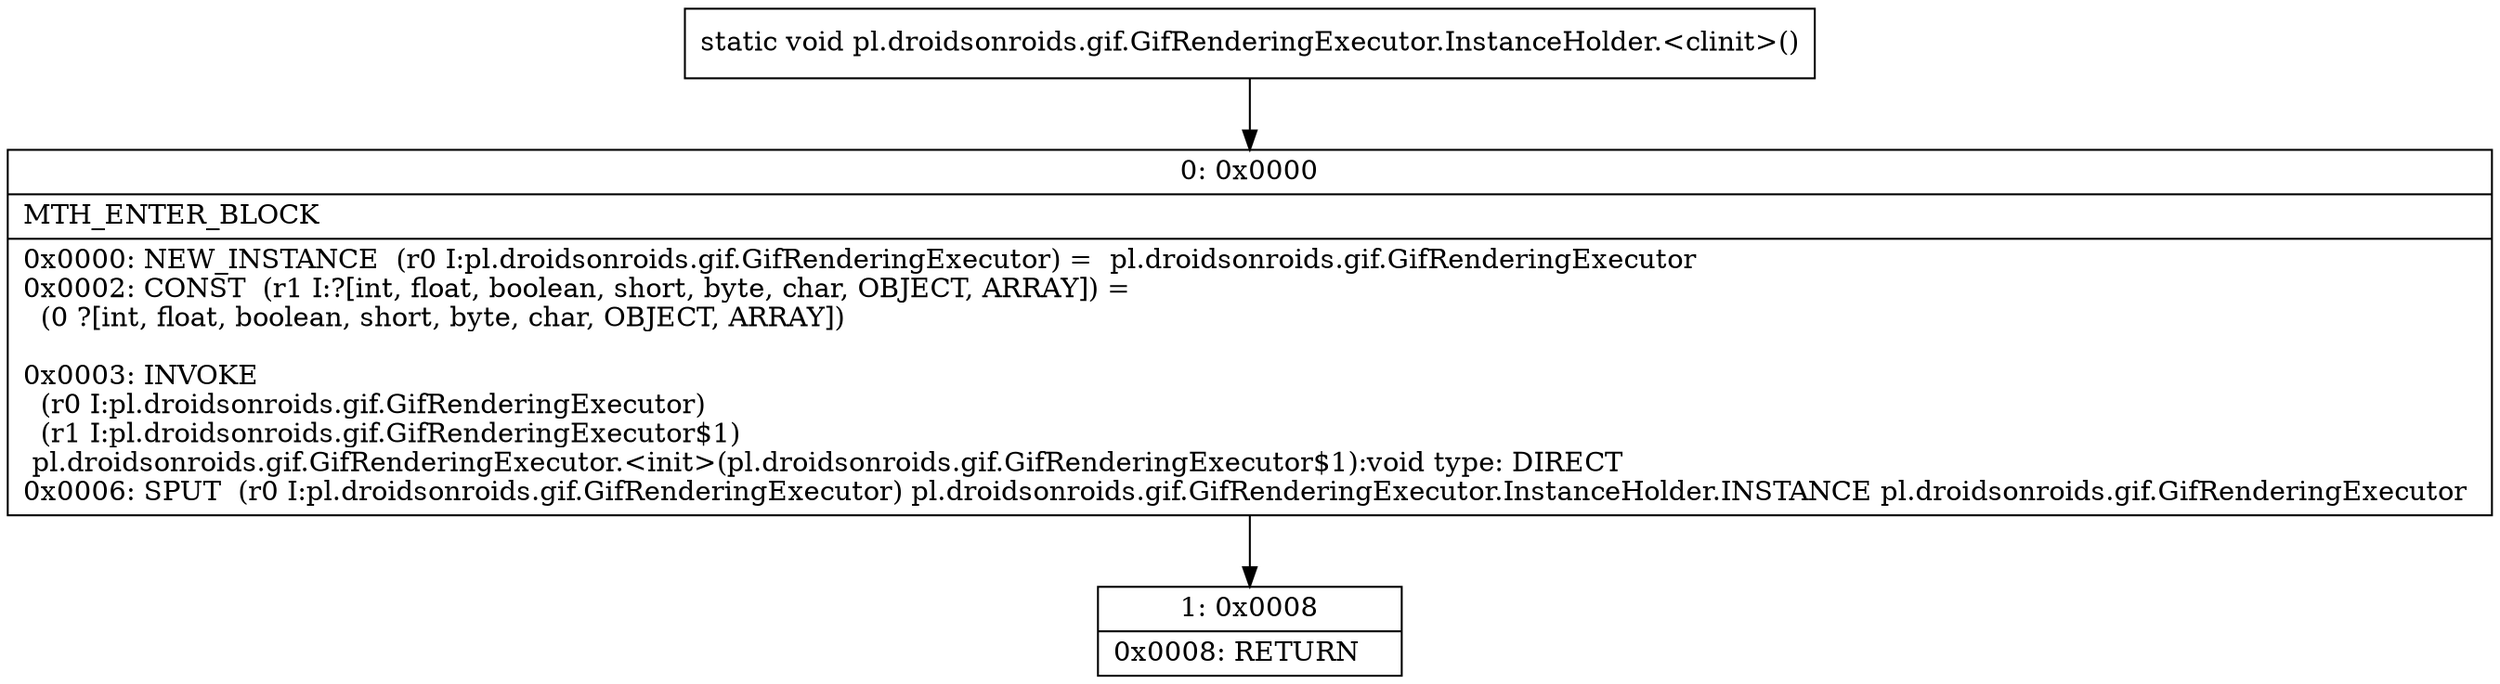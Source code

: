 digraph "CFG forpl.droidsonroids.gif.GifRenderingExecutor.InstanceHolder.\<clinit\>()V" {
Node_0 [shape=record,label="{0\:\ 0x0000|MTH_ENTER_BLOCK\l|0x0000: NEW_INSTANCE  (r0 I:pl.droidsonroids.gif.GifRenderingExecutor) =  pl.droidsonroids.gif.GifRenderingExecutor \l0x0002: CONST  (r1 I:?[int, float, boolean, short, byte, char, OBJECT, ARRAY]) = \l  (0 ?[int, float, boolean, short, byte, char, OBJECT, ARRAY])\l \l0x0003: INVOKE  \l  (r0 I:pl.droidsonroids.gif.GifRenderingExecutor)\l  (r1 I:pl.droidsonroids.gif.GifRenderingExecutor$1)\l pl.droidsonroids.gif.GifRenderingExecutor.\<init\>(pl.droidsonroids.gif.GifRenderingExecutor$1):void type: DIRECT \l0x0006: SPUT  (r0 I:pl.droidsonroids.gif.GifRenderingExecutor) pl.droidsonroids.gif.GifRenderingExecutor.InstanceHolder.INSTANCE pl.droidsonroids.gif.GifRenderingExecutor \l}"];
Node_1 [shape=record,label="{1\:\ 0x0008|0x0008: RETURN   \l}"];
MethodNode[shape=record,label="{static void pl.droidsonroids.gif.GifRenderingExecutor.InstanceHolder.\<clinit\>() }"];
MethodNode -> Node_0;
Node_0 -> Node_1;
}

